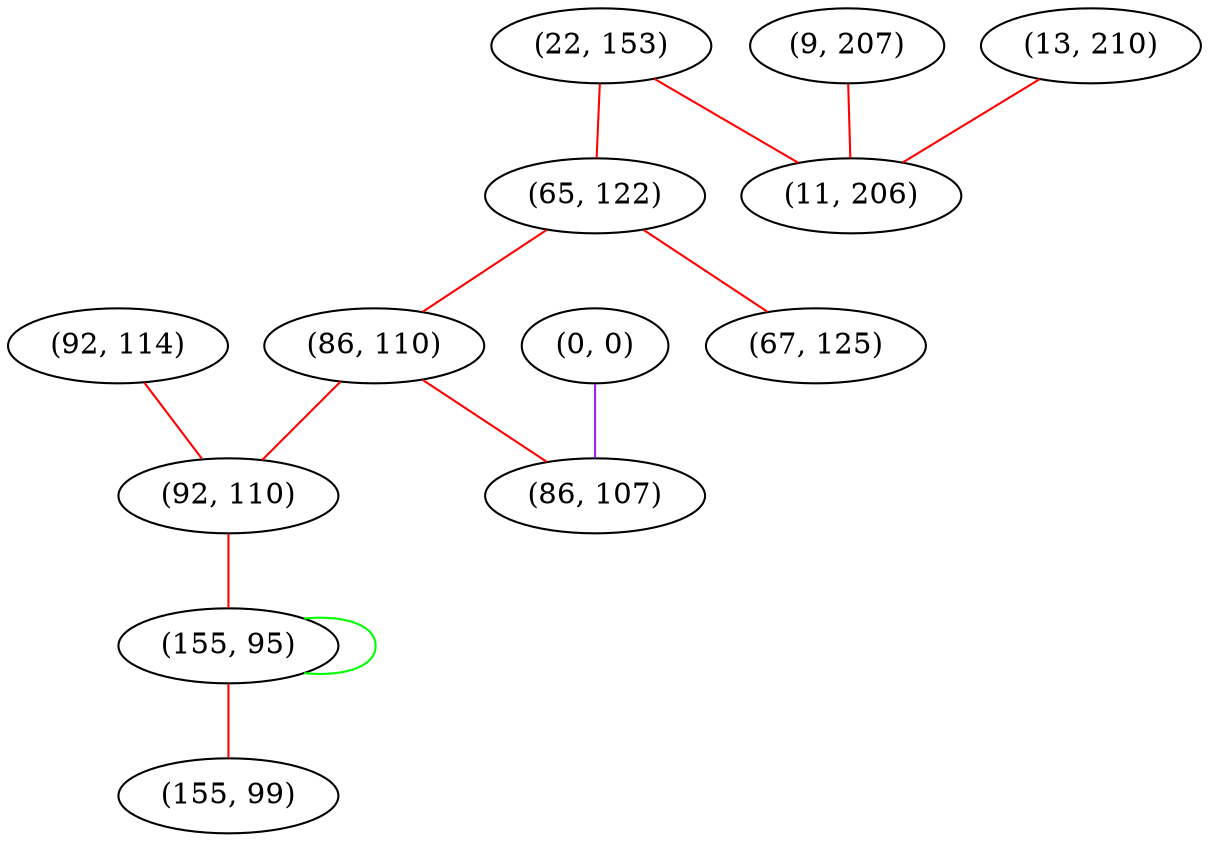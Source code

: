 graph "" {
"(92, 114)";
"(22, 153)";
"(0, 0)";
"(9, 207)";
"(65, 122)";
"(86, 110)";
"(13, 210)";
"(92, 110)";
"(11, 206)";
"(67, 125)";
"(86, 107)";
"(155, 95)";
"(155, 99)";
"(92, 114)" -- "(92, 110)"  [color=red, key=0, weight=1];
"(22, 153)" -- "(65, 122)"  [color=red, key=0, weight=1];
"(22, 153)" -- "(11, 206)"  [color=red, key=0, weight=1];
"(0, 0)" -- "(86, 107)"  [color=purple, key=0, weight=4];
"(9, 207)" -- "(11, 206)"  [color=red, key=0, weight=1];
"(65, 122)" -- "(86, 110)"  [color=red, key=0, weight=1];
"(65, 122)" -- "(67, 125)"  [color=red, key=0, weight=1];
"(86, 110)" -- "(86, 107)"  [color=red, key=0, weight=1];
"(86, 110)" -- "(92, 110)"  [color=red, key=0, weight=1];
"(13, 210)" -- "(11, 206)"  [color=red, key=0, weight=1];
"(92, 110)" -- "(155, 95)"  [color=red, key=0, weight=1];
"(155, 95)" -- "(155, 95)"  [color=green, key=0, weight=2];
"(155, 95)" -- "(155, 99)"  [color=red, key=0, weight=1];
}
